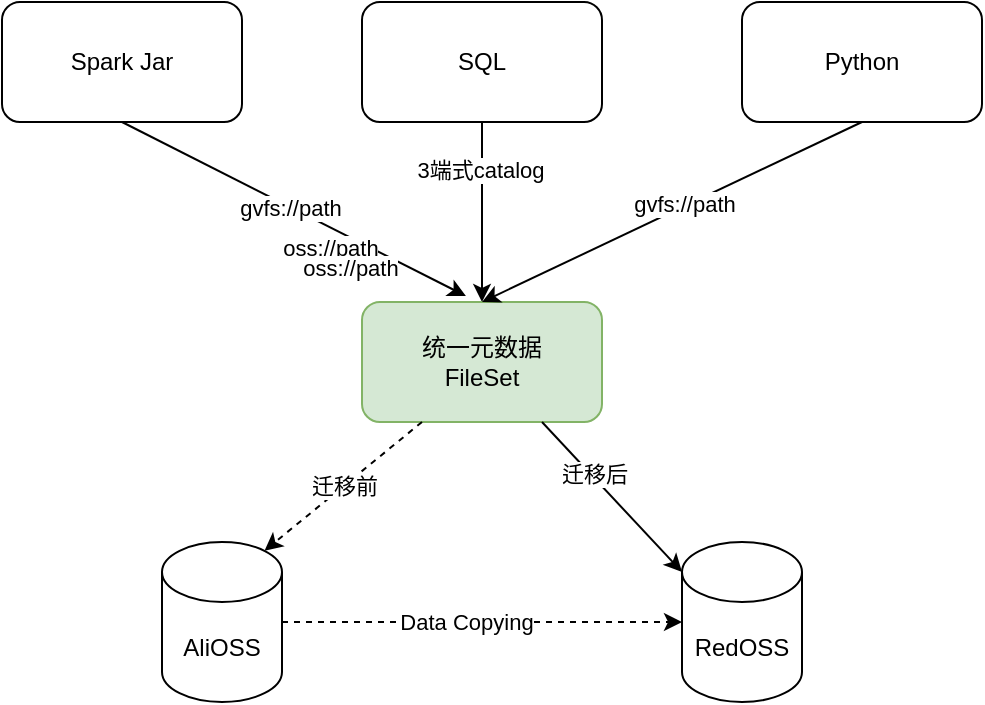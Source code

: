 <mxfile version="26.0.1">
  <diagram name="Page-1" id="G4-h7k2H9bzsXhRYJXrw">
    <mxGraphModel dx="1026" dy="650" grid="1" gridSize="10" guides="1" tooltips="1" connect="1" arrows="1" fold="1" page="1" pageScale="1" pageWidth="850" pageHeight="1100" math="0" shadow="0">
      <root>
        <mxCell id="0" />
        <mxCell id="1" parent="0" />
        <mxCell id="KQYg34hsA4TSCESbi13f-1" value="Spark Jar" style="rounded=1;whiteSpace=wrap;html=1;" vertex="1" parent="1">
          <mxGeometry x="150" y="150" width="120" height="60" as="geometry" />
        </mxCell>
        <mxCell id="KQYg34hsA4TSCESbi13f-7" value="" style="edgeStyle=orthogonalEdgeStyle;rounded=0;orthogonalLoop=1;jettySize=auto;html=1;" edge="1" parent="1" source="KQYg34hsA4TSCESbi13f-2" target="KQYg34hsA4TSCESbi13f-4">
          <mxGeometry relative="1" as="geometry" />
        </mxCell>
        <mxCell id="KQYg34hsA4TSCESbi13f-10" value="3端式catalog" style="edgeLabel;html=1;align=center;verticalAlign=middle;resizable=0;points=[];" vertex="1" connectable="0" parent="KQYg34hsA4TSCESbi13f-7">
          <mxGeometry x="-0.467" y="-1" relative="1" as="geometry">
            <mxPoint as="offset" />
          </mxGeometry>
        </mxCell>
        <mxCell id="KQYg34hsA4TSCESbi13f-2" value="SQL" style="rounded=1;whiteSpace=wrap;html=1;" vertex="1" parent="1">
          <mxGeometry x="330" y="150" width="120" height="60" as="geometry" />
        </mxCell>
        <mxCell id="KQYg34hsA4TSCESbi13f-3" value="Python" style="rounded=1;whiteSpace=wrap;html=1;" vertex="1" parent="1">
          <mxGeometry x="520" y="150" width="120" height="60" as="geometry" />
        </mxCell>
        <mxCell id="KQYg34hsA4TSCESbi13f-4" value="统一元数据&lt;div&gt;FileSet&lt;/div&gt;" style="rounded=1;whiteSpace=wrap;html=1;fillColor=#d5e8d4;strokeColor=#82b366;" vertex="1" parent="1">
          <mxGeometry x="330" y="300" width="120" height="60" as="geometry" />
        </mxCell>
        <mxCell id="KQYg34hsA4TSCESbi13f-5" value="" style="endArrow=classic;html=1;rounded=0;exitX=0.5;exitY=1;exitDx=0;exitDy=0;entryX=0.433;entryY=-0.05;entryDx=0;entryDy=0;entryPerimeter=0;" edge="1" parent="1" source="KQYg34hsA4TSCESbi13f-1" target="KQYg34hsA4TSCESbi13f-4">
          <mxGeometry width="50" height="50" relative="1" as="geometry">
            <mxPoint x="120" y="340" as="sourcePoint" />
            <mxPoint x="170" y="290" as="targetPoint" />
          </mxGeometry>
        </mxCell>
        <mxCell id="KQYg34hsA4TSCESbi13f-9" value="gvfs://path" style="edgeLabel;html=1;align=center;verticalAlign=middle;resizable=0;points=[];" vertex="1" connectable="0" parent="KQYg34hsA4TSCESbi13f-5">
          <mxGeometry x="-0.025" relative="1" as="geometry">
            <mxPoint as="offset" />
          </mxGeometry>
        </mxCell>
        <mxCell id="KQYg34hsA4TSCESbi13f-8" value="" style="endArrow=classic;html=1;rounded=0;exitX=0.5;exitY=1;exitDx=0;exitDy=0;entryX=0.5;entryY=0;entryDx=0;entryDy=0;" edge="1" parent="1" source="KQYg34hsA4TSCESbi13f-3" target="KQYg34hsA4TSCESbi13f-4">
          <mxGeometry width="50" height="50" relative="1" as="geometry">
            <mxPoint x="520" y="400" as="sourcePoint" />
            <mxPoint x="570" y="350" as="targetPoint" />
          </mxGeometry>
        </mxCell>
        <mxCell id="KQYg34hsA4TSCESbi13f-12" value="gvfs://path" style="edgeLabel;html=1;align=center;verticalAlign=middle;resizable=0;points=[];" vertex="1" connectable="0" parent="KQYg34hsA4TSCESbi13f-8">
          <mxGeometry x="-0.068" y="-1" relative="1" as="geometry">
            <mxPoint as="offset" />
          </mxGeometry>
        </mxCell>
        <mxCell id="KQYg34hsA4TSCESbi13f-15" value="" style="edgeStyle=orthogonalEdgeStyle;rounded=0;orthogonalLoop=1;jettySize=auto;html=1;dashed=1;" edge="1" parent="1" source="KQYg34hsA4TSCESbi13f-13" target="KQYg34hsA4TSCESbi13f-14">
          <mxGeometry relative="1" as="geometry" />
        </mxCell>
        <mxCell id="KQYg34hsA4TSCESbi13f-16" value="Data Copying" style="edgeLabel;html=1;align=center;verticalAlign=middle;resizable=0;points=[];" vertex="1" connectable="0" parent="KQYg34hsA4TSCESbi13f-15">
          <mxGeometry x="-0.086" relative="1" as="geometry">
            <mxPoint as="offset" />
          </mxGeometry>
        </mxCell>
        <mxCell id="KQYg34hsA4TSCESbi13f-13" value="AliOSS" style="shape=cylinder3;whiteSpace=wrap;html=1;boundedLbl=1;backgroundOutline=1;size=15;" vertex="1" parent="1">
          <mxGeometry x="230" y="420" width="60" height="80" as="geometry" />
        </mxCell>
        <mxCell id="KQYg34hsA4TSCESbi13f-14" value="RedOSS" style="shape=cylinder3;whiteSpace=wrap;html=1;boundedLbl=1;backgroundOutline=1;size=15;" vertex="1" parent="1">
          <mxGeometry x="490" y="420" width="60" height="80" as="geometry" />
        </mxCell>
        <mxCell id="KQYg34hsA4TSCESbi13f-17" value="迁移前" style="endArrow=classic;html=1;rounded=0;exitX=0.25;exitY=1;exitDx=0;exitDy=0;entryX=0.855;entryY=0;entryDx=0;entryDy=4.35;entryPerimeter=0;dashed=1;" edge="1" parent="1" source="KQYg34hsA4TSCESbi13f-4" target="KQYg34hsA4TSCESbi13f-13">
          <mxGeometry width="50" height="50" relative="1" as="geometry">
            <mxPoint x="400" y="420" as="sourcePoint" />
            <mxPoint x="450" y="370" as="targetPoint" />
          </mxGeometry>
        </mxCell>
        <mxCell id="KQYg34hsA4TSCESbi13f-18" value="oss://path" style="edgeLabel;html=1;align=center;verticalAlign=middle;resizable=0;points=[];" vertex="1" connectable="0" parent="1">
          <mxGeometry x="313.876" y="272.436" as="geometry" />
        </mxCell>
        <mxCell id="KQYg34hsA4TSCESbi13f-19" value="oss://path" style="edgeLabel;html=1;align=center;verticalAlign=middle;resizable=0;points=[];" vertex="1" connectable="0" parent="1">
          <mxGeometry x="323.876" y="282.436" as="geometry" />
        </mxCell>
        <mxCell id="KQYg34hsA4TSCESbi13f-21" value="" style="endArrow=classic;html=1;rounded=0;exitX=0.75;exitY=1;exitDx=0;exitDy=0;entryX=0;entryY=0;entryDx=0;entryDy=15;entryPerimeter=0;" edge="1" parent="1" source="KQYg34hsA4TSCESbi13f-4" target="KQYg34hsA4TSCESbi13f-14">
          <mxGeometry width="50" height="50" relative="1" as="geometry">
            <mxPoint x="350" y="450" as="sourcePoint" />
            <mxPoint x="400" y="400" as="targetPoint" />
          </mxGeometry>
        </mxCell>
        <mxCell id="KQYg34hsA4TSCESbi13f-22" value="迁移后" style="edgeLabel;html=1;align=center;verticalAlign=middle;resizable=0;points=[];" vertex="1" connectable="0" parent="KQYg34hsA4TSCESbi13f-21">
          <mxGeometry x="-0.297" y="1" relative="1" as="geometry">
            <mxPoint as="offset" />
          </mxGeometry>
        </mxCell>
      </root>
    </mxGraphModel>
  </diagram>
</mxfile>
